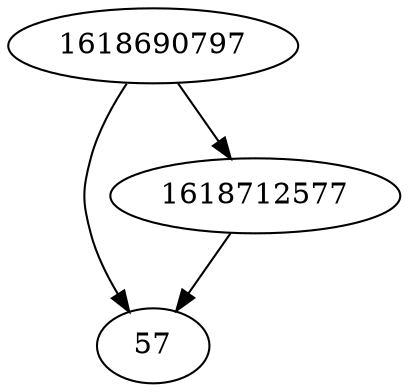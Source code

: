 strict digraph  {
57;
1618690797;
1618712577;
1618690797 -> 57;
1618690797 -> 1618712577;
1618712577 -> 57;
}

